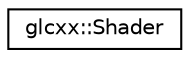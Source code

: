 digraph "Graphical Class Hierarchy"
{
  edge [fontname="Helvetica",fontsize="10",labelfontname="Helvetica",labelfontsize="10"];
  node [fontname="Helvetica",fontsize="10",shape=record];
  rankdir="LR";
  Node1 [label="glcxx::Shader",height=0.2,width=0.4,color="black", fillcolor="white", style="filled",URL="$classglcxx_1_1Shader.html",tooltip="C++ wrapper for an OpenGL shader object. "];
}
